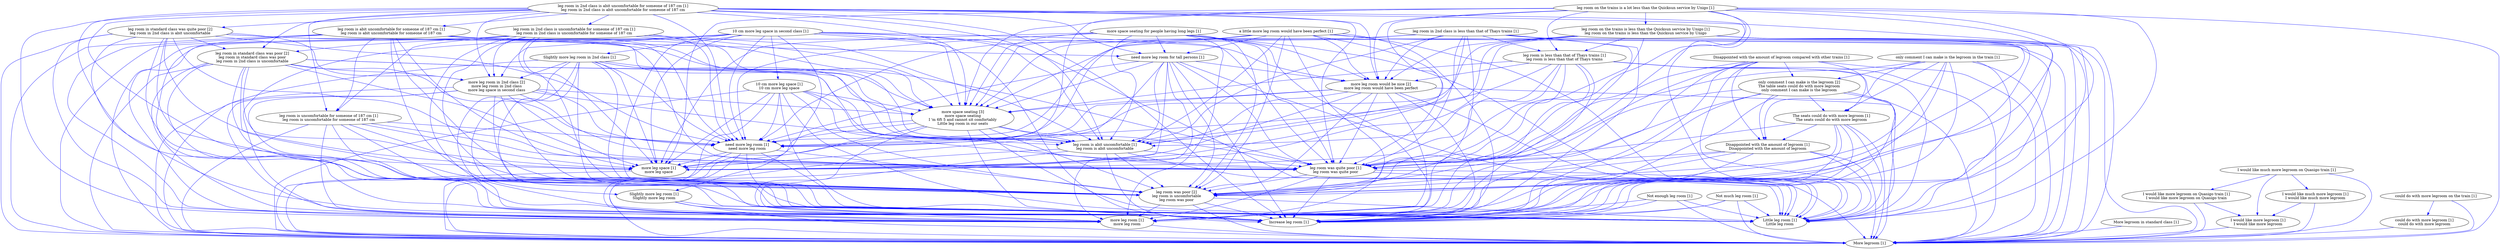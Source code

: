 digraph collapsedGraph {
"leg room in standard class was poor [2]\nleg room in standard class was poor\nleg room in 2nd class is uncomfortable""more space seating [3]\nmore space seating\nI 'm 6ft 5 and cannot sit comfortably\nLittle leg room in our seats""only comment I can make is the legroom [2]\nThe table seats could do with more legroom\nonly comment I can make is the legroom""more leg room in 2nd class [2]\nmore leg room in 2nd class\nmore leg space in second class""leg room was poor [2]\nleg room is uncomfortable\nleg room was poor""leg room in standard class was quite poor [2]\nleg room in 2nd class is abit uncomfortable""more leg room would be nice [2]\nmore leg room would have been perfect""10 cm more leg space in second class [1]""more leg space [1]\nmore leg space""10 cm more leg space [1]\n10 cm more leg space""Disappointed with the amount of legroom compared with other trains [1]""Disappointed with the amount of legroom [1]\nDisappointed with the amount of legroom""I would like much more legroom on Quasigo train [1]""I would like more legroom on Quasigo train [1]\nI would like more legroom on Quasigo train""I would like more legroom [1]\nI would like more legroom""I would like much more legroom [1]\nI would like much more legroom""Increase leg room [1]""Little leg room [1]\nLittle leg room""More legroom [1]""More legroom in standard class [1]""Not enough leg room [1]""Not much leg room [1]""Slightly more leg room in 2nd class [1]""more leg room [1]\nmore leg room""Slightly more leg room [1]\nSlightly more leg room""The seats could do with more legroom [1]\nThe seats could do with more legroom""a little more leg room would have been perfect [1]""could do with more legroom on the train [1]""could do with more legroom [1]\ncould do with more legroom""leg room in 2nd class is abit uncomfortable for someone of 187 cm [1]\nleg room in 2nd class is abit uncomfortable for someone of 187 cm""leg room is abit uncomfortable for someone of 187 cm [1]\nleg room is abit uncomfortable for someone of 187 cm""leg room is abit uncomfortable [1]\nleg room is abit uncomfortable""leg room is uncomfortable for someone of 187 cm [1]\nleg room is uncomfortable for someone of 187 cm""leg room in 2nd class is uncomfortable for someone of 187 cm [1]\nleg room in 2nd class is uncomfortable for someone of 187 cm""leg room in 2nd class is less than that of Thays trains [1]""leg room is less than that of Thays trains [1]\nleg room is less than that of Thays trains""leg room was quite poor [1]\nleg room was quite poor""leg room on the trains is a lot less than the Quicksun service by Unigo [1]""leg room on the trains is less than the Quicksun service by Unigo [1]\nleg room on the trains is less than the Quicksun service by Unigo""more space seating for people having long legs [1]""need more leg room for tall persons [1]""need more leg room [1]\nneed more leg room""only comment I can make is the legroom in the train [1]""leg room in standard class was poor [2]\nleg room in standard class was poor\nleg room in 2nd class is uncomfortable" -> "need more leg room [1]\nneed more leg room" [color=blue]
"more space seating [3]\nmore space seating\nI 'm 6ft 5 and cannot sit comfortably\nLittle leg room in our seats" -> "leg room is abit uncomfortable [1]\nleg room is abit uncomfortable" [color=blue]
"more space seating [3]\nmore space seating\nI 'm 6ft 5 and cannot sit comfortably\nLittle leg room in our seats" -> "leg room was poor [2]\nleg room is uncomfortable\nleg room was poor" [color=blue]
"leg room in standard class was quite poor [2]\nleg room in 2nd class is abit uncomfortable" -> "leg room was poor [2]\nleg room is uncomfortable\nleg room was poor" [color=blue]
"Not much leg room [1]" -> "More legroom [1]" [color=blue]
"leg room is abit uncomfortable for someone of 187 cm [1]\nleg room is abit uncomfortable for someone of 187 cm" -> "leg room was poor [2]\nleg room is uncomfortable\nleg room was poor" [color=blue]
"leg room in standard class was poor [2]\nleg room in standard class was poor\nleg room in 2nd class is uncomfortable" -> "More legroom [1]" [color=blue]
"Not enough leg room [1]" -> "Increase leg room [1]" [color=blue]
"leg room in standard class was quite poor [2]\nleg room in 2nd class is abit uncomfortable" -> "more leg room [1]\nmore leg room" [color=blue]
"leg room was poor [2]\nleg room is uncomfortable\nleg room was poor" -> "Little leg room [1]\nLittle leg room" [color=blue]
"leg room in standard class was quite poor [2]\nleg room in 2nd class is abit uncomfortable" -> "Increase leg room [1]" [color=blue]
"Not enough leg room [1]" -> "More legroom [1]" [color=blue]
"leg room in standard class was quite poor [2]\nleg room in 2nd class is abit uncomfortable" -> "More legroom [1]" [color=blue]
"Not much leg room [1]" -> "more leg room [1]\nmore leg room" [color=blue]
"leg room in standard class was poor [2]\nleg room in standard class was poor\nleg room in 2nd class is uncomfortable" -> "more space seating [3]\nmore space seating\nI 'm 6ft 5 and cannot sit comfortably\nLittle leg room in our seats" [color=blue]
"leg room in standard class was poor [2]\nleg room in standard class was poor\nleg room in 2nd class is uncomfortable" -> "more leg room [1]\nmore leg room" [color=blue]
"Not much leg room [1]" -> "Increase leg room [1]" [color=blue]
"leg room in standard class was poor [2]\nleg room in standard class was poor\nleg room in 2nd class is uncomfortable" -> "Increase leg room [1]" [color=blue]
"more leg room would be nice [2]\nmore leg room would have been perfect" -> "leg room was poor [2]\nleg room is uncomfortable\nleg room was poor" [color=blue]
"leg room in 2nd class is uncomfortable for someone of 187 cm [1]\nleg room in 2nd class is uncomfortable for someone of 187 cm" -> "Little leg room [1]\nLittle leg room" [color=blue]
"more leg room would be nice [2]\nmore leg room would have been perfect" -> "leg room is abit uncomfortable [1]\nleg room is abit uncomfortable" [color=blue]
"Not enough leg room [1]" -> "more leg room [1]\nmore leg room" [color=blue]
"leg room in standard class was quite poor [2]\nleg room in 2nd class is abit uncomfortable" -> "more leg space [1]\nmore leg space" [color=blue]
"I would like much more legroom [1]\nI would like much more legroom" -> "More legroom [1]" [color=blue]
"Slightly more leg room [1]\nSlightly more leg room" -> "More legroom [1]" [color=blue]
"leg room in standard class was poor [2]\nleg room in standard class was poor\nleg room in 2nd class is uncomfortable" -> "more leg space [1]\nmore leg space" [color=blue]
"leg room was quite poor [1]\nleg room was quite poor" -> "Little leg room [1]\nLittle leg room" [color=blue]
"leg room was quite poor [1]\nleg room was quite poor" -> "leg room was poor [2]\nleg room is uncomfortable\nleg room was poor" [color=blue]
"Slightly more leg room [1]\nSlightly more leg room" -> "Increase leg room [1]" [color=blue]
"Disappointed with the amount of legroom [1]\nDisappointed with the amount of legroom" -> "leg room was poor [2]\nleg room is uncomfortable\nleg room was poor" [color=blue]
"leg room in standard class was quite poor [2]\nleg room in 2nd class is abit uncomfortable" -> "leg room is abit uncomfortable [1]\nleg room is abit uncomfortable" [color=blue]
"leg room in standard class was quite poor [2]\nleg room in 2nd class is abit uncomfortable" -> "more leg room in 2nd class [2]\nmore leg room in 2nd class\nmore leg space in second class" [color=blue]
"leg room in 2nd class is uncomfortable for someone of 187 cm [1]\nleg room in 2nd class is uncomfortable for someone of 187 cm" -> "need more leg room [1]\nneed more leg room" [color=blue]
"need more leg room for tall persons [1]" -> "Increase leg room [1]" [color=blue]
"10 cm more leg space in second class [1]" -> "leg room was quite poor [1]\nleg room was quite poor" [color=blue]
"need more leg room for tall persons [1]" -> "More legroom [1]" [color=blue]
"need more leg room for tall persons [1]" -> "more leg room [1]\nmore leg room" [color=blue]
"need more leg room for tall persons [1]" -> "more space seating [3]\nmore space seating\nI 'm 6ft 5 and cannot sit comfortably\nLittle leg room in our seats" [color=blue]
"leg room in 2nd class is less than that of Thays trains [1]" -> "leg room is abit uncomfortable [1]\nleg room is abit uncomfortable" [color=blue]
"could do with more legroom on the train [1]" -> "More legroom [1]" [color=blue]
"leg room is abit uncomfortable for someone of 187 cm [1]\nleg room is abit uncomfortable for someone of 187 cm" -> "more space seating [3]\nmore space seating\nI 'm 6ft 5 and cannot sit comfortably\nLittle leg room in our seats" [color=blue]
"leg room is abit uncomfortable for someone of 187 cm [1]\nleg room is abit uncomfortable for someone of 187 cm" -> "Little leg room [1]\nLittle leg room" [color=blue]
"I would like more legroom [1]\nI would like more legroom" -> "More legroom [1]" [color=blue]
"Disappointed with the amount of legroom compared with other trains [1]" -> "The seats could do with more legroom [1]\nThe seats could do with more legroom" [color=blue]
"10 cm more leg space in second class [1]" -> "More legroom [1]" [color=blue]
"need more leg room for tall persons [1]" -> "leg room was quite poor [1]\nleg room was quite poor" [color=blue]
"10 cm more leg space in second class [1]" -> "Increase leg room [1]" [color=blue]
"Disappointed with the amount of legroom compared with other trains [1]" -> "leg room was poor [2]\nleg room is uncomfortable\nleg room was poor" [color=blue]
"10 cm more leg space in second class [1]" -> "Slightly more leg room in 2nd class [1]" [color=blue]
"10 cm more leg space in second class [1]" -> "more leg room [1]\nmore leg room" [color=blue]
"leg room is abit uncomfortable [1]\nleg room is abit uncomfortable" -> "leg room was poor [2]\nleg room is uncomfortable\nleg room was poor" [color=blue]
"only comment I can make is the legroom [2]\nThe table seats could do with more legroom\nonly comment I can make is the legroom" -> "More legroom [1]" [color=blue]
"The seats could do with more legroom [1]\nThe seats could do with more legroom" -> "leg room was poor [2]\nleg room is uncomfortable\nleg room was poor" [color=blue]
"leg room is abit uncomfortable for someone of 187 cm [1]\nleg room is abit uncomfortable for someone of 187 cm" -> "leg room was quite poor [1]\nleg room was quite poor" [color=blue]
"a little more leg room would have been perfect [1]" -> "leg room was poor [2]\nleg room is uncomfortable\nleg room was poor" [color=blue]
"a little more leg room would have been perfect [1]" -> "leg room is abit uncomfortable [1]\nleg room is abit uncomfortable" [color=blue]
"Not much leg room [1]" -> "Little leg room [1]\nLittle leg room" [color=blue]
"only comment I can make is the legroom [2]\nThe table seats could do with more legroom\nonly comment I can make is the legroom" -> "Disappointed with the amount of legroom [1]\nDisappointed with the amount of legroom" [color=blue]
"leg room was poor [2]\nleg room is uncomfortable\nleg room was poor" -> "More legroom [1]" [color=blue]
"Not enough leg room [1]" -> "Little leg room [1]\nLittle leg room" [color=blue]
"leg room was poor [2]\nleg room is uncomfortable\nleg room was poor" -> "Increase leg room [1]" [color=blue]
"leg room is abit uncomfortable for someone of 187 cm [1]\nleg room is abit uncomfortable for someone of 187 cm" -> "more leg room would be nice [2]\nmore leg room would have been perfect" [color=blue]
"leg room is abit uncomfortable for someone of 187 cm [1]\nleg room is abit uncomfortable for someone of 187 cm" -> "need more leg room for tall persons [1]" [color=blue]
"leg room was poor [2]\nleg room is uncomfortable\nleg room was poor" -> "more leg room [1]\nmore leg room" [color=blue]
"need more leg room for tall persons [1]" -> "more leg space [1]\nmore leg space" [color=blue]
"leg room is abit uncomfortable for someone of 187 cm [1]\nleg room is abit uncomfortable for someone of 187 cm" -> "need more leg room [1]\nneed more leg room" [color=blue]
"leg room on the trains is less than the Quicksun service by Unigo [1]\nleg room on the trains is less than the Quicksun service by Unigo" -> "leg room is abit uncomfortable [1]\nleg room is abit uncomfortable" [color=blue]
"leg room on the trains is less than the Quicksun service by Unigo [1]\nleg room on the trains is less than the Quicksun service by Unigo" -> "more leg room would be nice [2]\nmore leg room would have been perfect" [color=blue]
"leg room on the trains is less than the Quicksun service by Unigo [1]\nleg room on the trains is less than the Quicksun service by Unigo" -> "need more leg room [1]\nneed more leg room" [color=blue]
"more space seating for people having long legs [1]" -> "more leg space [1]\nmore leg space" [color=blue]
"Slightly more leg room in 2nd class [1]" -> "Increase leg room [1]" [color=blue]
"10 cm more leg space [1]\n10 cm more leg space" -> "leg room was poor [2]\nleg room is uncomfortable\nleg room was poor" [color=blue]
"Slightly more leg room in 2nd class [1]" -> "More legroom [1]" [color=blue]
"more space seating [3]\nmore space seating\nI 'm 6ft 5 and cannot sit comfortably\nLittle leg room in our seats" -> "leg room was quite poor [1]\nleg room was quite poor" [color=blue]
"leg room on the trains is less than the Quicksun service by Unigo [1]\nleg room on the trains is less than the Quicksun service by Unigo" -> "Little leg room [1]\nLittle leg room" [color=blue]
"leg room on the trains is less than the Quicksun service by Unigo [1]\nleg room on the trains is less than the Quicksun service by Unigo" -> "more space seating [3]\nmore space seating\nI 'm 6ft 5 and cannot sit comfortably\nLittle leg room in our seats" [color=blue]
"10 cm more leg space [1]\n10 cm more leg space" -> "leg room is abit uncomfortable [1]\nleg room is abit uncomfortable" [color=blue]
"leg room on the trains is less than the Quicksun service by Unigo [1]\nleg room on the trains is less than the Quicksun service by Unigo" -> "leg room was poor [2]\nleg room is uncomfortable\nleg room was poor" [color=blue]
"Slightly more leg room in 2nd class [1]" -> "leg room was poor [2]\nleg room is uncomfortable\nleg room was poor" [color=blue]
"Slightly more leg room in 2nd class [1]" -> "leg room was quite poor [1]\nleg room was quite poor" [color=blue]
"leg room in 2nd class is abit uncomfortable for someone of 187 cm [1]\nleg room in 2nd class is abit uncomfortable for someone of 187 cm" -> "more leg room in 2nd class [2]\nmore leg room in 2nd class\nmore leg space in second class" [color=blue]
"more space seating [3]\nmore space seating\nI 'm 6ft 5 and cannot sit comfortably\nLittle leg room in our seats" -> "need more leg room [1]\nneed more leg room" [color=blue]
"leg room in 2nd class is abit uncomfortable for someone of 187 cm [1]\nleg room in 2nd class is abit uncomfortable for someone of 187 cm" -> "leg room was poor [2]\nleg room is uncomfortable\nleg room was poor" [color=blue]
"a little more leg room would have been perfect [1]" -> "more space seating [3]\nmore space seating\nI 'm 6ft 5 and cannot sit comfortably\nLittle leg room in our seats" [color=blue]
"more space seating for people having long legs [1]" -> "leg room was quite poor [1]\nleg room was quite poor" [color=blue]
"10 cm more leg space in second class [1]" -> "leg room was poor [2]\nleg room is uncomfortable\nleg room was poor" [color=blue]
"Slightly more leg room in 2nd class [1]" -> "leg room is abit uncomfortable [1]\nleg room is abit uncomfortable" [color=blue]
"a little more leg room would have been perfect [1]" -> "Little leg room [1]\nLittle leg room" [color=blue]
"Slightly more leg room in 2nd class [1]" -> "more leg room in 2nd class [2]\nmore leg room in 2nd class\nmore leg space in second class" [color=blue]
"more space seating for people having long legs [1]" -> "more leg room would be nice [2]\nmore leg room would have been perfect" [color=blue]
"Slightly more leg room in 2nd class [1]" -> "need more leg room [1]\nneed more leg room" [color=blue]
"need more leg room for tall persons [1]" -> "more leg room would be nice [2]\nmore leg room would have been perfect" [color=blue]
"10 cm more leg space in second class [1]" -> "Little leg room [1]\nLittle leg room" [color=blue]
"10 cm more leg space in second class [1]" -> "more space seating [3]\nmore space seating\nI 'm 6ft 5 and cannot sit comfortably\nLittle leg room in our seats" [color=blue]
"more space seating [3]\nmore space seating\nI 'm 6ft 5 and cannot sit comfortably\nLittle leg room in our seats" -> "Little leg room [1]\nLittle leg room" [color=blue]
"more space seating for people having long legs [1]" -> "Increase leg room [1]" [color=blue]
"more space seating for people having long legs [1]" -> "More legroom [1]" [color=blue]
"more leg room in 2nd class [2]\nmore leg room in 2nd class\nmore leg space in second class" -> "leg room was poor [2]\nleg room is uncomfortable\nleg room was poor" [color=blue]
"10 cm more leg space in second class [1]" -> "more leg room in 2nd class [2]\nmore leg room in 2nd class\nmore leg space in second class" [color=blue]
"more leg room in 2nd class [2]\nmore leg room in 2nd class\nmore leg space in second class" -> "leg room is abit uncomfortable [1]\nleg room is abit uncomfortable" [color=blue]
"more space seating for people having long legs [1]" -> "more leg room [1]\nmore leg room" [color=blue]
"Slightly more leg room in 2nd class [1]" -> "Little leg room [1]\nLittle leg room" [color=blue]
"more leg room in 2nd class [2]\nmore leg room in 2nd class\nmore leg space in second class" -> "Increase leg room [1]" [color=blue]
"need more leg room for tall persons [1]" -> "leg room was poor [2]\nleg room is uncomfortable\nleg room was poor" [color=blue]
"need more leg room for tall persons [1]" -> "Little leg room [1]\nLittle leg room" [color=blue]
"more leg room in 2nd class [2]\nmore leg room in 2nd class\nmore leg space in second class" -> "more leg room [1]\nmore leg room" [color=blue]
"10 cm more leg space in second class [1]" -> "need more leg room [1]\nneed more leg room" [color=blue]
"Slightly more leg room in 2nd class [1]" -> "more leg space [1]\nmore leg space" [color=blue]
"more leg room in 2nd class [2]\nmore leg room in 2nd class\nmore leg space in second class" -> "More legroom [1]" [color=blue]
"Slightly more leg room in 2nd class [1]" -> "more space seating [3]\nmore space seating\nI 'm 6ft 5 and cannot sit comfortably\nLittle leg room in our seats" [color=blue]
"more space seating for people having long legs [1]" -> "more space seating [3]\nmore space seating\nI 'm 6ft 5 and cannot sit comfortably\nLittle leg room in our seats" [color=blue]
"a little more leg room would have been perfect [1]" -> "leg room was quite poor [1]\nleg room was quite poor" [color=blue]
"more space seating for people having long legs [1]" -> "leg room was poor [2]\nleg room is uncomfortable\nleg room was poor" [color=blue]
"I would like more legroom on Quasigo train [1]\nI would like more legroom on Quasigo train" -> "More legroom [1]" [color=blue]
"more space seating for people having long legs [1]" -> "Little leg room [1]\nLittle leg room" [color=blue]
"a little more leg room would have been perfect [1]" -> "more leg room would be nice [2]\nmore leg room would have been perfect" [color=blue]
"a little more leg room would have been perfect [1]" -> "need more leg room [1]\nneed more leg room" [color=blue]
"a little more leg room would have been perfect [1]" -> "need more leg room for tall persons [1]" [color=blue]
"leg room on the trains is less than the Quicksun service by Unigo [1]\nleg room on the trains is less than the Quicksun service by Unigo" -> "more leg space [1]\nmore leg space" [color=blue]
"more leg room in 2nd class [2]\nmore leg room in 2nd class\nmore leg space in second class" -> "more space seating [3]\nmore space seating\nI 'm 6ft 5 and cannot sit comfortably\nLittle leg room in our seats" [color=blue]
"more space seating for people having long legs [1]" -> "need more leg room for tall persons [1]" [color=blue]
"more space seating for people having long legs [1]" -> "need more leg room [1]\nneed more leg room" [color=blue]
"only comment I can make is the legroom [2]\nThe table seats could do with more legroom\nonly comment I can make is the legroom" -> "leg room was poor [2]\nleg room is uncomfortable\nleg room was poor" [color=blue]
"only comment I can make is the legroom [2]\nThe table seats could do with more legroom\nonly comment I can make is the legroom" -> "Little leg room [1]\nLittle leg room" [color=blue]
"leg room on the trains is less than the Quicksun service by Unigo [1]\nleg room on the trains is less than the Quicksun service by Unigo" -> "more leg room [1]\nmore leg room" [color=blue]
"leg room on the trains is less than the Quicksun service by Unigo [1]\nleg room on the trains is less than the Quicksun service by Unigo" -> "Increase leg room [1]" [color=blue]
"a little more leg room would have been perfect [1]" -> "more leg space [1]\nmore leg space" [color=blue]
"leg room on the trains is less than the Quicksun service by Unigo [1]\nleg room on the trains is less than the Quicksun service by Unigo" -> "More legroom [1]" [color=blue]
"leg room was quite poor [1]\nleg room was quite poor" -> "More legroom [1]" [color=blue]
"leg room was quite poor [1]\nleg room was quite poor" -> "Increase leg room [1]" [color=blue]
"leg room was quite poor [1]\nleg room was quite poor" -> "more leg room [1]\nmore leg room" [color=blue]
"10 cm more leg space in second class [1]" -> "leg room is abit uncomfortable [1]\nleg room is abit uncomfortable" [color=blue]
"a little more leg room would have been perfect [1]" -> "Increase leg room [1]" [color=blue]
"a little more leg room would have been perfect [1]" -> "More legroom [1]" [color=blue]
"a little more leg room would have been perfect [1]" -> "more leg room [1]\nmore leg room" [color=blue]
"leg room on the trains is less than the Quicksun service by Unigo [1]\nleg room on the trains is less than the Quicksun service by Unigo" -> "leg room was quite poor [1]\nleg room was quite poor" [color=blue]
"leg room on the trains is less than the Quicksun service by Unigo [1]\nleg room on the trains is less than the Quicksun service by Unigo" -> "leg room is less than that of Thays trains [1]\nleg room is less than that of Thays trains" [color=blue]
"more leg room would be nice [2]\nmore leg room would have been perfect" -> "more space seating [3]\nmore space seating\nI 'm 6ft 5 and cannot sit comfortably\nLittle leg room in our seats" [color=blue]
"more leg room would be nice [2]\nmore leg room would have been perfect" -> "more leg space [1]\nmore leg space" [color=blue]
"more leg room in 2nd class [2]\nmore leg room in 2nd class\nmore leg space in second class" -> "more leg space [1]\nmore leg space" [color=blue]
"leg room in 2nd class is less than that of Thays trains [1]" -> "more leg space [1]\nmore leg space" [color=blue]
"leg room in standard class was poor [2]\nleg room in standard class was poor\nleg room in 2nd class is uncomfortable" -> "Little leg room [1]\nLittle leg room" [color=blue]
"leg room on the trains is a lot less than the Quicksun service by Unigo [1]" -> "leg room is abit uncomfortable [1]\nleg room is abit uncomfortable" [color=blue]
"more leg room would be nice [2]\nmore leg room would have been perfect" -> "more leg room [1]\nmore leg room" [color=blue]
"leg room in 2nd class is abit uncomfortable for someone of 187 cm [1]\nleg room in 2nd class is abit uncomfortable for someone of 187 cm" -> "more leg space [1]\nmore leg space" [color=blue]
"I would like much more legroom on Quasigo train [1]" -> "More legroom [1]" [color=blue]
"only comment I can make is the legroom [2]\nThe table seats could do with more legroom\nonly comment I can make is the legroom" -> "Increase leg room [1]" [color=blue]
"leg room in 2nd class is less than that of Thays trains [1]" -> "more leg room [1]\nmore leg room" [color=blue]
"leg room in 2nd class is less than that of Thays trains [1]" -> "More legroom [1]" [color=blue]
"leg room in 2nd class is less than that of Thays trains [1]" -> "Increase leg room [1]" [color=blue]
"only comment I can make is the legroom [2]\nThe table seats could do with more legroom\nonly comment I can make is the legroom" -> "more leg room [1]\nmore leg room" [color=blue]
"more leg room would be nice [2]\nmore leg room would have been perfect" -> "More legroom [1]" [color=blue]
"more leg room would be nice [2]\nmore leg room would have been perfect" -> "Increase leg room [1]" [color=blue]
"The seats could do with more legroom [1]\nThe seats could do with more legroom" -> "leg room was quite poor [1]\nleg room was quite poor" [color=blue]
"The seats could do with more legroom [1]\nThe seats could do with more legroom" -> "Disappointed with the amount of legroom [1]\nDisappointed with the amount of legroom" [color=blue]
"only comment I can make is the legroom [2]\nThe table seats could do with more legroom\nonly comment I can make is the legroom" -> "leg room was quite poor [1]\nleg room was quite poor" [color=blue]
"leg room in 2nd class is uncomfortable for someone of 187 cm [1]\nleg room in 2nd class is uncomfortable for someone of 187 cm" -> "leg room was poor [2]\nleg room is uncomfortable\nleg room was poor" [color=blue]
"leg room in 2nd class is less than that of Thays trains [1]" -> "leg room was quite poor [1]\nleg room was quite poor" [color=blue]
"leg room on the trains is a lot less than the Quicksun service by Unigo [1]" -> "need more leg room [1]\nneed more leg room" [color=blue]
"leg room on the trains is a lot less than the Quicksun service by Unigo [1]" -> "more leg room would be nice [2]\nmore leg room would have been perfect" [color=blue]
"more leg room would be nice [2]\nmore leg room would have been perfect" -> "leg room was quite poor [1]\nleg room was quite poor" [color=blue]
"more leg room in 2nd class [2]\nmore leg room in 2nd class\nmore leg space in second class" -> "leg room was quite poor [1]\nleg room was quite poor" [color=blue]
"Disappointed with the amount of legroom [1]\nDisappointed with the amount of legroom" -> "Little leg room [1]\nLittle leg room" [color=blue]
"leg room is less than that of Thays trains [1]\nleg room is less than that of Thays trains" -> "leg room was poor [2]\nleg room is uncomfortable\nleg room was poor" [color=blue]
"leg room is less than that of Thays trains [1]\nleg room is less than that of Thays trains" -> "more space seating [3]\nmore space seating\nI 'm 6ft 5 and cannot sit comfortably\nLittle leg room in our seats" [color=blue]
"The seats could do with more legroom [1]\nThe seats could do with more legroom" -> "More legroom [1]" [color=blue]
"The seats could do with more legroom [1]\nThe seats could do with more legroom" -> "Increase leg room [1]" [color=blue]
"leg room is less than that of Thays trains [1]\nleg room is less than that of Thays trains" -> "leg room is abit uncomfortable [1]\nleg room is abit uncomfortable" [color=blue]
"leg room on the trains is a lot less than the Quicksun service by Unigo [1]" -> "leg room was poor [2]\nleg room is uncomfortable\nleg room was poor" [color=blue]
"leg room in 2nd class is less than that of Thays trains [1]" -> "more leg room would be nice [2]\nmore leg room would have been perfect" [color=blue]
"The seats could do with more legroom [1]\nThe seats could do with more legroom" -> "more leg room [1]\nmore leg room" [color=blue]
"leg room is less than that of Thays trains [1]\nleg room is less than that of Thays trains" -> "Little leg room [1]\nLittle leg room" [color=blue]
"leg room in 2nd class is less than that of Thays trains [1]" -> "need more leg room [1]\nneed more leg room" [color=blue]
"leg room on the trains is a lot less than the Quicksun service by Unigo [1]" -> "more space seating [3]\nmore space seating\nI 'm 6ft 5 and cannot sit comfortably\nLittle leg room in our seats" [color=blue]
"leg room on the trains is a lot less than the Quicksun service by Unigo [1]" -> "Little leg room [1]\nLittle leg room" [color=blue]
"more leg room would be nice [2]\nmore leg room would have been perfect" -> "need more leg room [1]\nneed more leg room" [color=blue]
"10 cm more leg space [1]\n10 cm more leg space" -> "more leg room [1]\nmore leg room" [color=blue]
"leg room in 2nd class is less than that of Thays trains [1]" -> "leg room was poor [2]\nleg room is uncomfortable\nleg room was poor" [color=blue]
"leg room in 2nd class is less than that of Thays trains [1]" -> "more space seating [3]\nmore space seating\nI 'm 6ft 5 and cannot sit comfortably\nLittle leg room in our seats" [color=blue]
"more leg room in 2nd class [2]\nmore leg room in 2nd class\nmore leg space in second class" -> "need more leg room [1]\nneed more leg room" [color=blue]
"leg room on the trains is a lot less than the Quicksun service by Unigo [1]" -> "more leg room [1]\nmore leg room" [color=blue]
"The seats could do with more legroom [1]\nThe seats could do with more legroom" -> "Little leg room [1]\nLittle leg room" [color=blue]
"10 cm more leg space [1]\n10 cm more leg space" -> "More legroom [1]" [color=blue]
"10 cm more leg space [1]\n10 cm more leg space" -> "Increase leg room [1]" [color=blue]
"leg room on the trains is a lot less than the Quicksun service by Unigo [1]" -> "More legroom [1]" [color=blue]
"Disappointed with the amount of legroom [1]\nDisappointed with the amount of legroom" -> "leg room was quite poor [1]\nleg room was quite poor" [color=blue]
"leg room on the trains is a lot less than the Quicksun service by Unigo [1]" -> "Increase leg room [1]" [color=blue]
"leg room in 2nd class is less than that of Thays trains [1]" -> "Little leg room [1]\nLittle leg room" [color=blue]
"more leg room in 2nd class [2]\nmore leg room in 2nd class\nmore leg space in second class" -> "Little leg room [1]\nLittle leg room" [color=blue]
"10 cm more leg space [1]\n10 cm more leg space" -> "leg room was quite poor [1]\nleg room was quite poor" [color=blue]
"more leg space [1]\nmore leg space" -> "More legroom [1]" [color=blue]
"leg room on the trains is a lot less than the Quicksun service by Unigo [1]" -> "leg room is less than that of Thays trains [1]\nleg room is less than that of Thays trains" [color=blue]
"leg room on the trains is a lot less than the Quicksun service by Unigo [1]" -> "leg room was quite poor [1]\nleg room was quite poor" [color=blue]
"more space seating [3]\nmore space seating\nI 'm 6ft 5 and cannot sit comfortably\nLittle leg room in our seats" -> "Increase leg room [1]" [color=blue]
"only comment I can make is the legroom in the train [1]" -> "leg room was poor [2]\nleg room is uncomfortable\nleg room was poor" [color=blue]
"more space seating [3]\nmore space seating\nI 'm 6ft 5 and cannot sit comfortably\nLittle leg room in our seats" -> "More legroom [1]" [color=blue]
"more space seating [3]\nmore space seating\nI 'm 6ft 5 and cannot sit comfortably\nLittle leg room in our seats" -> "more leg room [1]\nmore leg room" [color=blue]
"only comment I can make is the legroom in the train [1]" -> "The seats could do with more legroom [1]\nThe seats could do with more legroom" [color=blue]
"leg room in standard class was poor [2]\nleg room in standard class was poor\nleg room in 2nd class is uncomfortable" -> "more leg room in 2nd class [2]\nmore leg room in 2nd class\nmore leg space in second class" [color=blue]
"leg room on the trains is a lot less than the Quicksun service by Unigo [1]" -> "more leg space [1]\nmore leg space" [color=blue]
"Disappointed with the amount of legroom [1]\nDisappointed with the amount of legroom" -> "more leg room [1]\nmore leg room" [color=blue]
"Disappointed with the amount of legroom [1]\nDisappointed with the amount of legroom" -> "Increase leg room [1]" [color=blue]
"Disappointed with the amount of legroom [1]\nDisappointed with the amount of legroom" -> "More legroom [1]" [color=blue]
"more space seating [3]\nmore space seating\nI 'm 6ft 5 and cannot sit comfortably\nLittle leg room in our seats" -> "more leg space [1]\nmore leg space" [color=blue]
"leg room in standard class was quite poor [2]\nleg room in 2nd class is abit uncomfortable" -> "more space seating [3]\nmore space seating\nI 'm 6ft 5 and cannot sit comfortably\nLittle leg room in our seats" [color=blue]
"leg room in standard class was quite poor [2]\nleg room in 2nd class is abit uncomfortable" -> "Little leg room [1]\nLittle leg room" [color=blue]
"only comment I can make is the legroom in the train [1]" -> "more leg room [1]\nmore leg room" [color=blue]
"leg room is abit uncomfortable for someone of 187 cm [1]\nleg room is abit uncomfortable for someone of 187 cm" -> "more leg room [1]\nmore leg room" [color=blue]
"only comment I can make is the legroom in the train [1]" -> "More legroom [1]" [color=blue]
"leg room in standard class was poor [2]\nleg room in standard class was poor\nleg room in 2nd class is uncomfortable" -> "leg room was poor [2]\nleg room is uncomfortable\nleg room was poor" [color=blue]
"leg room is uncomfortable for someone of 187 cm [1]\nleg room is uncomfortable for someone of 187 cm" -> "more leg space [1]\nmore leg space" [color=blue]
"only comment I can make is the legroom in the train [1]" -> "Increase leg room [1]" [color=blue]
"leg room is abit uncomfortable for someone of 187 cm [1]\nleg room is abit uncomfortable for someone of 187 cm" -> "Increase leg room [1]" [color=blue]
"leg room is abit uncomfortable for someone of 187 cm [1]\nleg room is abit uncomfortable for someone of 187 cm" -> "More legroom [1]" [color=blue]
"leg room in standard class was quite poor [2]\nleg room in 2nd class is abit uncomfortable" -> "need more leg room [1]\nneed more leg room" [color=blue]
"only comment I can make is the legroom [2]\nThe table seats could do with more legroom\nonly comment I can make is the legroom" -> "The seats could do with more legroom [1]\nThe seats could do with more legroom" [color=blue]
"more space seating for people having long legs [1]" -> "leg room is abit uncomfortable [1]\nleg room is abit uncomfortable" [color=blue]
"leg room is abit uncomfortable for someone of 187 cm [1]\nleg room is abit uncomfortable for someone of 187 cm" -> "more leg space [1]\nmore leg space" [color=blue]
"more leg room [1]\nmore leg room" -> "More legroom [1]" [color=blue]
"need more leg room [1]\nneed more leg room" -> "More legroom [1]" [color=blue]
"leg room in 2nd class is uncomfortable for someone of 187 cm [1]\nleg room in 2nd class is uncomfortable for someone of 187 cm" -> "more leg space [1]\nmore leg space" [color=blue]
"need more leg room [1]\nneed more leg room" -> "Increase leg room [1]" [color=blue]
"need more leg room [1]\nneed more leg room" -> "more leg room [1]\nmore leg room" [color=blue]
"leg room is uncomfortable for someone of 187 cm [1]\nleg room is uncomfortable for someone of 187 cm" -> "leg room was quite poor [1]\nleg room was quite poor" [color=blue]
"leg room in standard class was quite poor [2]\nleg room in 2nd class is abit uncomfortable" -> "leg room was quite poor [1]\nleg room was quite poor" [color=blue]
"leg room in standard class was quite poor [2]\nleg room in 2nd class is abit uncomfortable" -> "leg room in standard class was poor [2]\nleg room in standard class was poor\nleg room in 2nd class is uncomfortable" [color=blue]
"10 cm more leg space [1]\n10 cm more leg space" -> "need more leg room [1]\nneed more leg room" [color=blue]
"leg room in 2nd class is uncomfortable for someone of 187 cm [1]\nleg room in 2nd class is uncomfortable for someone of 187 cm" -> "more leg room [1]\nmore leg room" [color=blue]
"leg room in 2nd class is uncomfortable for someone of 187 cm [1]\nleg room in 2nd class is uncomfortable for someone of 187 cm" -> "Increase leg room [1]" [color=blue]
"leg room in 2nd class is uncomfortable for someone of 187 cm [1]\nleg room in 2nd class is uncomfortable for someone of 187 cm" -> "More legroom [1]" [color=blue]
"need more leg room [1]\nneed more leg room" -> "more leg space [1]\nmore leg space" [color=blue]
"leg room is abit uncomfortable [1]\nleg room is abit uncomfortable" -> "leg room was quite poor [1]\nleg room was quite poor" [color=blue]
"leg room is uncomfortable for someone of 187 cm [1]\nleg room is uncomfortable for someone of 187 cm" -> "Increase leg room [1]" [color=blue]
"leg room is uncomfortable for someone of 187 cm [1]\nleg room is uncomfortable for someone of 187 cm" -> "More legroom [1]" [color=blue]
"need more leg room for tall persons [1]" -> "leg room is abit uncomfortable [1]\nleg room is abit uncomfortable" [color=blue]
"leg room is uncomfortable for someone of 187 cm [1]\nleg room is uncomfortable for someone of 187 cm" -> "more leg room [1]\nmore leg room" [color=blue]
"Slightly more leg room [1]\nSlightly more leg room" -> "Little leg room [1]\nLittle leg room" [color=blue]
"leg room is uncomfortable for someone of 187 cm [1]\nleg room is uncomfortable for someone of 187 cm" -> "leg room was poor [2]\nleg room is uncomfortable\nleg room was poor" [color=blue]
"leg room is abit uncomfortable [1]\nleg room is abit uncomfortable" -> "More legroom [1]" [color=blue]
"10 cm more leg space [1]\n10 cm more leg space" -> "more space seating [3]\nmore space seating\nI 'm 6ft 5 and cannot sit comfortably\nLittle leg room in our seats" [color=blue]
"10 cm more leg space [1]\n10 cm more leg space" -> "Little leg room [1]\nLittle leg room" [color=blue]
"leg room in 2nd class is uncomfortable for someone of 187 cm [1]\nleg room in 2nd class is uncomfortable for someone of 187 cm" -> "leg room was quite poor [1]\nleg room was quite poor" [color=blue]
"leg room is abit uncomfortable [1]\nleg room is abit uncomfortable" -> "more leg room [1]\nmore leg room" [color=blue]
"leg room is abit uncomfortable [1]\nleg room is abit uncomfortable" -> "Increase leg room [1]" [color=blue]
"more leg room would be nice [2]\nmore leg room would have been perfect" -> "Little leg room [1]\nLittle leg room" [color=blue]
"Disappointed with the amount of legroom compared with other trains [1]" -> "more leg room [1]\nmore leg room" [color=blue]
"Disappointed with the amount of legroom compared with other trains [1]" -> "only comment I can make is the legroom [2]\nThe table seats could do with more legroom\nonly comment I can make is the legroom" [color=blue]
"Disappointed with the amount of legroom compared with other trains [1]" -> "Increase leg room [1]" [color=blue]
"leg room is uncomfortable for someone of 187 cm [1]\nleg room is uncomfortable for someone of 187 cm" -> "Little leg room [1]\nLittle leg room" [color=blue]
"Disappointed with the amount of legroom compared with other trains [1]" -> "More legroom [1]" [color=blue]
"leg room is less than that of Thays trains [1]\nleg room is less than that of Thays trains" -> "more leg room would be nice [2]\nmore leg room would have been perfect" [color=blue]
"leg room is less than that of Thays trains [1]\nleg room is less than that of Thays trains" -> "need more leg room [1]\nneed more leg room" [color=blue]
"leg room is abit uncomfortable [1]\nleg room is abit uncomfortable" -> "Little leg room [1]\nLittle leg room" [color=blue]
"leg room in 2nd class is abit uncomfortable for someone of 187 cm [1]\nleg room in 2nd class is abit uncomfortable for someone of 187 cm" -> "need more leg room [1]\nneed more leg room" [color=blue]
"only comment I can make is the legroom in the train [1]" -> "Little leg room [1]\nLittle leg room" [color=blue]
"Disappointed with the amount of legroom compared with other trains [1]" -> "leg room was quite poor [1]\nleg room was quite poor" [color=blue]
"leg room is uncomfortable for someone of 187 cm [1]\nleg room is uncomfortable for someone of 187 cm" -> "need more leg room [1]\nneed more leg room" [color=blue]
"could do with more legroom [1]\ncould do with more legroom" -> "More legroom [1]" [color=blue]
"leg room is less than that of Thays trains [1]\nleg room is less than that of Thays trains" -> "leg room was quite poor [1]\nleg room was quite poor" [color=blue]
"leg room in 2nd class is abit uncomfortable for someone of 187 cm [1]\nleg room in 2nd class is abit uncomfortable for someone of 187 cm" -> "more space seating [3]\nmore space seating\nI 'm 6ft 5 and cannot sit comfortably\nLittle leg room in our seats" [color=blue]
"leg room in 2nd class is abit uncomfortable for someone of 187 cm [1]\nleg room in 2nd class is abit uncomfortable for someone of 187 cm" -> "Little leg room [1]\nLittle leg room" [color=blue]
"leg room in 2nd class is abit uncomfortable for someone of 187 cm [1]\nleg room in 2nd class is abit uncomfortable for someone of 187 cm" -> "leg room in standard class was quite poor [2]\nleg room in 2nd class is abit uncomfortable" [color=blue]
"leg room in 2nd class is abit uncomfortable for someone of 187 cm [1]\nleg room in 2nd class is abit uncomfortable for someone of 187 cm" -> "Increase leg room [1]" [color=blue]
"need more leg room [1]\nneed more leg room" -> "leg room was poor [2]\nleg room is uncomfortable\nleg room was poor" [color=blue]
"leg room is less than that of Thays trains [1]\nleg room is less than that of Thays trains" -> "Increase leg room [1]" [color=blue]
"need more leg room [1]\nneed more leg room" -> "Little leg room [1]\nLittle leg room" [color=blue]
"leg room in 2nd class is abit uncomfortable for someone of 187 cm [1]\nleg room in 2nd class is abit uncomfortable for someone of 187 cm" -> "more leg room [1]\nmore leg room" [color=blue]
"leg room is less than that of Thays trains [1]\nleg room is less than that of Thays trains" -> "More legroom [1]" [color=blue]
"leg room is less than that of Thays trains [1]\nleg room is less than that of Thays trains" -> "more leg room [1]\nmore leg room" [color=blue]
"leg room in 2nd class is abit uncomfortable for someone of 187 cm [1]\nleg room in 2nd class is abit uncomfortable for someone of 187 cm" -> "More legroom [1]" [color=blue]
"only comment I can make is the legroom in the train [1]" -> "leg room was quite poor [1]\nleg room was quite poor" [color=blue]
"Disappointed with the amount of legroom compared with other trains [1]" -> "Little leg room [1]\nLittle leg room" [color=blue]
"only comment I can make is the legroom in the train [1]" -> "Disappointed with the amount of legroom [1]\nDisappointed with the amount of legroom" [color=blue]
"only comment I can make is the legroom in the train [1]" -> "only comment I can make is the legroom [2]\nThe table seats could do with more legroom\nonly comment I can make is the legroom" [color=blue]
"leg room in 2nd class is abit uncomfortable for someone of 187 cm [1]\nleg room in 2nd class is abit uncomfortable for someone of 187 cm" -> "leg room was quite poor [1]\nleg room was quite poor" [color=blue]
"leg room is less than that of Thays trains [1]\nleg room is less than that of Thays trains" -> "more leg space [1]\nmore leg space" [color=blue]
"leg room in 2nd class is abit uncomfortable for someone of 187 cm [1]\nleg room in 2nd class is abit uncomfortable for someone of 187 cm" -> "leg room in standard class was poor [2]\nleg room in standard class was poor\nleg room in 2nd class is uncomfortable" [color=blue]
"10 cm more leg space in second class [1]" -> "10 cm more leg space [1]\n10 cm more leg space" [color=blue]
"10 cm more leg space [1]\n10 cm more leg space" -> "more leg space [1]\nmore leg space" [color=blue]
"10 cm more leg space in second class [1]" -> "more leg space [1]\nmore leg space" [color=blue]
"Disappointed with the amount of legroom compared with other trains [1]" -> "Disappointed with the amount of legroom [1]\nDisappointed with the amount of legroom" [color=blue]
"I would like much more legroom on Quasigo train [1]" -> "I would like more legroom on Quasigo train [1]\nI would like more legroom on Quasigo train" [color=blue]
"I would like more legroom on Quasigo train [1]\nI would like more legroom on Quasigo train" -> "I would like more legroom [1]\nI would like more legroom" [color=blue]
"I would like much more legroom on Quasigo train [1]" -> "I would like much more legroom [1]\nI would like much more legroom" [color=blue]
"I would like much more legroom [1]\nI would like much more legroom" -> "I would like more legroom [1]\nI would like more legroom" [color=blue]
"I would like much more legroom on Quasigo train [1]" -> "I would like more legroom [1]\nI would like more legroom" [color=blue]
"More legroom in standard class [1]" -> "More legroom [1]" [color=blue]
"Slightly more leg room in 2nd class [1]" -> "Slightly more leg room [1]\nSlightly more leg room" [color=blue]
"Slightly more leg room [1]\nSlightly more leg room" -> "more leg room [1]\nmore leg room" [color=blue]
"Slightly more leg room in 2nd class [1]" -> "more leg room [1]\nmore leg room" [color=blue]
"could do with more legroom on the train [1]" -> "could do with more legroom [1]\ncould do with more legroom" [color=blue]
"leg room in 2nd class is abit uncomfortable for someone of 187 cm [1]\nleg room in 2nd class is abit uncomfortable for someone of 187 cm" -> "leg room is abit uncomfortable for someone of 187 cm [1]\nleg room is abit uncomfortable for someone of 187 cm" [color=blue]
"leg room is abit uncomfortable for someone of 187 cm [1]\nleg room is abit uncomfortable for someone of 187 cm" -> "leg room is abit uncomfortable [1]\nleg room is abit uncomfortable" [color=blue]
"leg room is abit uncomfortable for someone of 187 cm [1]\nleg room is abit uncomfortable for someone of 187 cm" -> "leg room is uncomfortable for someone of 187 cm [1]\nleg room is uncomfortable for someone of 187 cm" [color=blue]
"leg room in 2nd class is abit uncomfortable for someone of 187 cm [1]\nleg room in 2nd class is abit uncomfortable for someone of 187 cm" -> "leg room in 2nd class is uncomfortable for someone of 187 cm [1]\nleg room in 2nd class is uncomfortable for someone of 187 cm" [color=blue]
"leg room in 2nd class is uncomfortable for someone of 187 cm [1]\nleg room in 2nd class is uncomfortable for someone of 187 cm" -> "leg room is uncomfortable for someone of 187 cm [1]\nleg room is uncomfortable for someone of 187 cm" [color=blue]
"leg room in 2nd class is abit uncomfortable for someone of 187 cm [1]\nleg room in 2nd class is abit uncomfortable for someone of 187 cm" -> "leg room is abit uncomfortable [1]\nleg room is abit uncomfortable" [color=blue]
"leg room in 2nd class is abit uncomfortable for someone of 187 cm [1]\nleg room in 2nd class is abit uncomfortable for someone of 187 cm" -> "leg room is uncomfortable for someone of 187 cm [1]\nleg room is uncomfortable for someone of 187 cm" [color=blue]
"leg room in 2nd class is less than that of Thays trains [1]" -> "leg room is less than that of Thays trains [1]\nleg room is less than that of Thays trains" [color=blue]
"leg room on the trains is a lot less than the Quicksun service by Unigo [1]" -> "leg room on the trains is less than the Quicksun service by Unigo [1]\nleg room on the trains is less than the Quicksun service by Unigo" [color=blue]
"need more leg room for tall persons [1]" -> "need more leg room [1]\nneed more leg room" [color=blue]
"10 cm more leg space in second class [1]" -> "Slightly more leg room [1]\nSlightly more leg room" [color=blue]
"leg room in 2nd class is abit uncomfortable for someone of 187 cm [1]\nleg room in 2nd class is abit uncomfortable for someone of 187 cm" -> "need more leg room for tall persons [1]" [color=blue]
"leg room in 2nd class is abit uncomfortable for someone of 187 cm [1]\nleg room in 2nd class is abit uncomfortable for someone of 187 cm" -> "more leg room would be nice [2]\nmore leg room would have been perfect" [color=blue]
"leg room in standard class was poor [2]\nleg room in standard class was poor\nleg room in 2nd class is uncomfortable" -> "leg room is abit uncomfortable [1]\nleg room is abit uncomfortable" [color=blue]
"leg room in 2nd class is uncomfortable for someone of 187 cm [1]\nleg room in 2nd class is uncomfortable for someone of 187 cm" -> "more leg room in 2nd class [2]\nmore leg room in 2nd class\nmore leg space in second class" [color=blue]
"leg room in 2nd class is uncomfortable for someone of 187 cm [1]\nleg room in 2nd class is uncomfortable for someone of 187 cm" -> "more space seating [3]\nmore space seating\nI 'm 6ft 5 and cannot sit comfortably\nLittle leg room in our seats" [color=blue]
"leg room in 2nd class is uncomfortable for someone of 187 cm [1]\nleg room in 2nd class is uncomfortable for someone of 187 cm" -> "leg room in standard class was poor [2]\nleg room in standard class was poor\nleg room in 2nd class is uncomfortable" [color=blue]
"leg room in 2nd class is uncomfortable for someone of 187 cm [1]\nleg room in 2nd class is uncomfortable for someone of 187 cm" -> "leg room is abit uncomfortable [1]\nleg room is abit uncomfortable" [color=blue]
"leg room in standard class was poor [2]\nleg room in standard class was poor\nleg room in 2nd class is uncomfortable" -> "leg room was quite poor [1]\nleg room was quite poor" [color=blue]
}